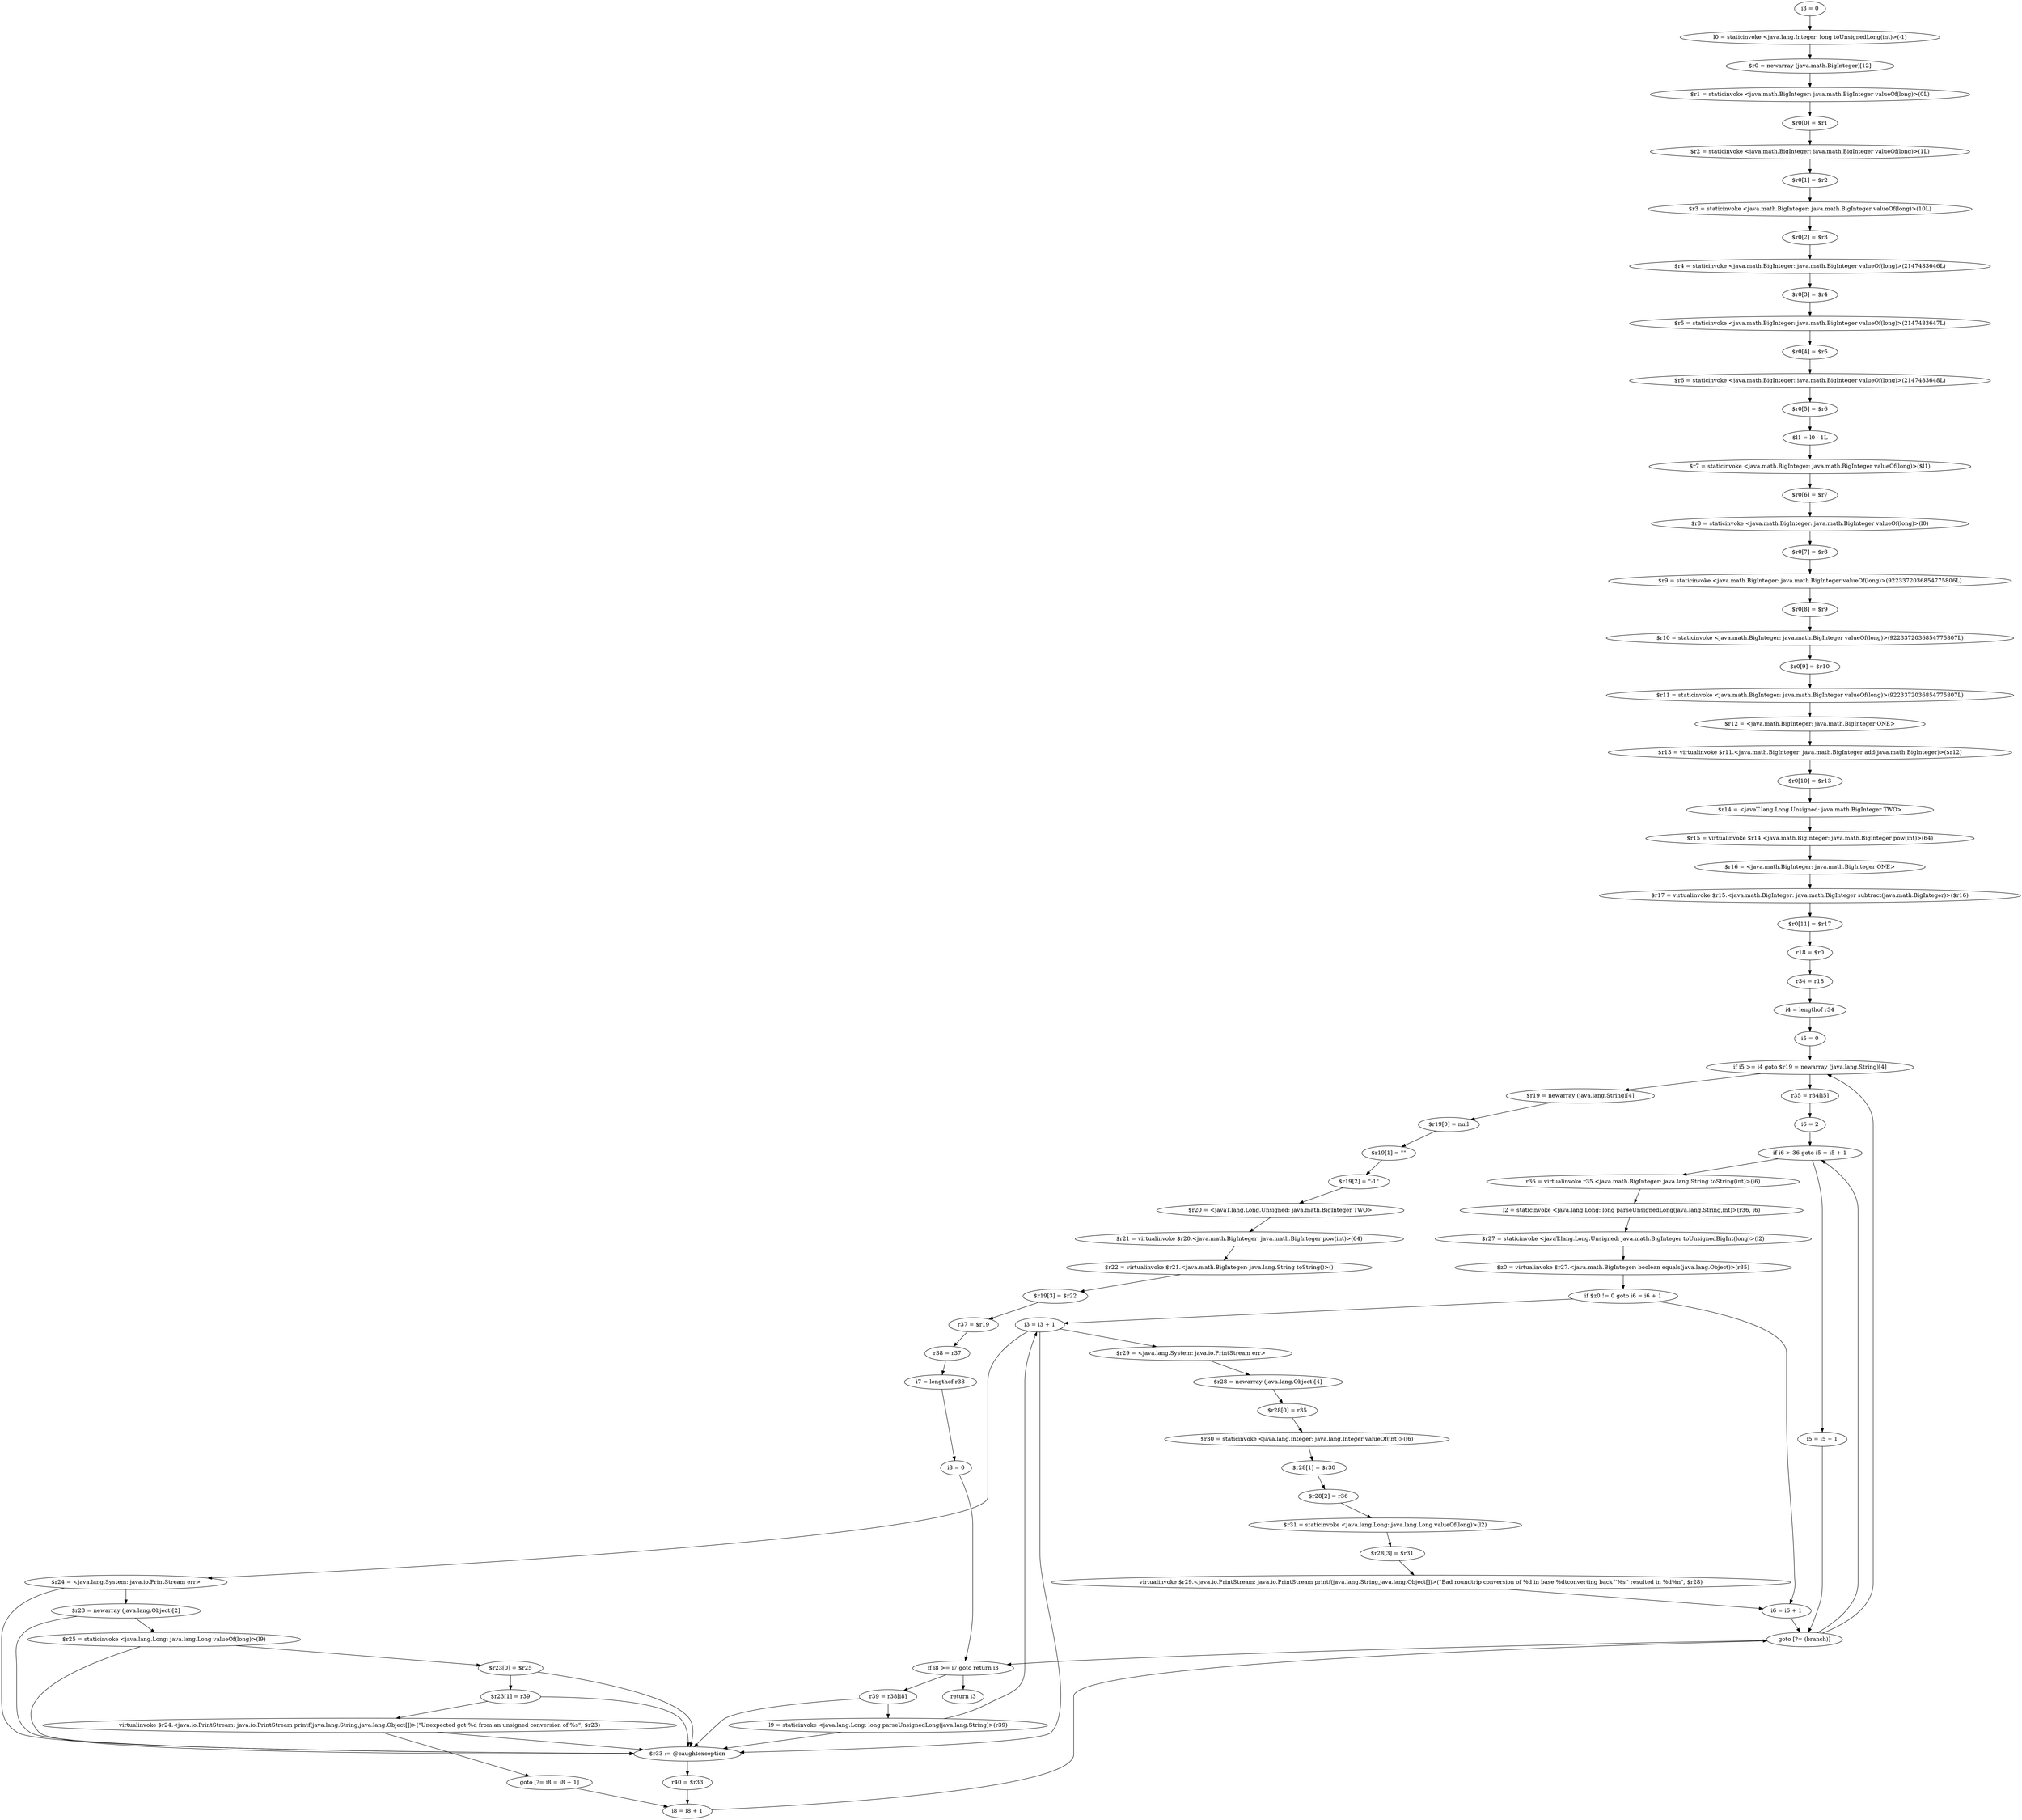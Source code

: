 digraph "unitGraph" {
    "i3 = 0"
    "l0 = staticinvoke <java.lang.Integer: long toUnsignedLong(int)>(-1)"
    "$r0 = newarray (java.math.BigInteger)[12]"
    "$r1 = staticinvoke <java.math.BigInteger: java.math.BigInteger valueOf(long)>(0L)"
    "$r0[0] = $r1"
    "$r2 = staticinvoke <java.math.BigInteger: java.math.BigInteger valueOf(long)>(1L)"
    "$r0[1] = $r2"
    "$r3 = staticinvoke <java.math.BigInteger: java.math.BigInteger valueOf(long)>(10L)"
    "$r0[2] = $r3"
    "$r4 = staticinvoke <java.math.BigInteger: java.math.BigInteger valueOf(long)>(2147483646L)"
    "$r0[3] = $r4"
    "$r5 = staticinvoke <java.math.BigInteger: java.math.BigInteger valueOf(long)>(2147483647L)"
    "$r0[4] = $r5"
    "$r6 = staticinvoke <java.math.BigInteger: java.math.BigInteger valueOf(long)>(2147483648L)"
    "$r0[5] = $r6"
    "$l1 = l0 - 1L"
    "$r7 = staticinvoke <java.math.BigInteger: java.math.BigInteger valueOf(long)>($l1)"
    "$r0[6] = $r7"
    "$r8 = staticinvoke <java.math.BigInteger: java.math.BigInteger valueOf(long)>(l0)"
    "$r0[7] = $r8"
    "$r9 = staticinvoke <java.math.BigInteger: java.math.BigInteger valueOf(long)>(9223372036854775806L)"
    "$r0[8] = $r9"
    "$r10 = staticinvoke <java.math.BigInteger: java.math.BigInteger valueOf(long)>(9223372036854775807L)"
    "$r0[9] = $r10"
    "$r11 = staticinvoke <java.math.BigInteger: java.math.BigInteger valueOf(long)>(9223372036854775807L)"
    "$r12 = <java.math.BigInteger: java.math.BigInteger ONE>"
    "$r13 = virtualinvoke $r11.<java.math.BigInteger: java.math.BigInteger add(java.math.BigInteger)>($r12)"
    "$r0[10] = $r13"
    "$r14 = <javaT.lang.Long.Unsigned: java.math.BigInteger TWO>"
    "$r15 = virtualinvoke $r14.<java.math.BigInteger: java.math.BigInteger pow(int)>(64)"
    "$r16 = <java.math.BigInteger: java.math.BigInteger ONE>"
    "$r17 = virtualinvoke $r15.<java.math.BigInteger: java.math.BigInteger subtract(java.math.BigInteger)>($r16)"
    "$r0[11] = $r17"
    "r18 = $r0"
    "r34 = r18"
    "i4 = lengthof r34"
    "i5 = 0"
    "if i5 >= i4 goto $r19 = newarray (java.lang.String)[4]"
    "r35 = r34[i5]"
    "i6 = 2"
    "if i6 > 36 goto i5 = i5 + 1"
    "r36 = virtualinvoke r35.<java.math.BigInteger: java.lang.String toString(int)>(i6)"
    "l2 = staticinvoke <java.lang.Long: long parseUnsignedLong(java.lang.String,int)>(r36, i6)"
    "$r27 = staticinvoke <javaT.lang.Long.Unsigned: java.math.BigInteger toUnsignedBigInt(long)>(l2)"
    "$z0 = virtualinvoke $r27.<java.math.BigInteger: boolean equals(java.lang.Object)>(r35)"
    "if $z0 != 0 goto i6 = i6 + 1"
    "i3 = i3 + 1"
    "$r29 = <java.lang.System: java.io.PrintStream err>"
    "$r28 = newarray (java.lang.Object)[4]"
    "$r28[0] = r35"
    "$r30 = staticinvoke <java.lang.Integer: java.lang.Integer valueOf(int)>(i6)"
    "$r28[1] = $r30"
    "$r28[2] = r36"
    "$r31 = staticinvoke <java.lang.Long: java.lang.Long valueOf(long)>(l2)"
    "$r28[3] = $r31"
    "virtualinvoke $r29.<java.io.PrintStream: java.io.PrintStream printf(java.lang.String,java.lang.Object[])>(\"Bad roundtrip conversion of %d in base %d\tconverting back \'\'%s\'\' resulted in %d%n\", $r28)"
    "i6 = i6 + 1"
    "goto [?= (branch)]"
    "i5 = i5 + 1"
    "$r19 = newarray (java.lang.String)[4]"
    "$r19[0] = null"
    "$r19[1] = \"\""
    "$r19[2] = \"-1\""
    "$r20 = <javaT.lang.Long.Unsigned: java.math.BigInteger TWO>"
    "$r21 = virtualinvoke $r20.<java.math.BigInteger: java.math.BigInteger pow(int)>(64)"
    "$r22 = virtualinvoke $r21.<java.math.BigInteger: java.lang.String toString()>()"
    "$r19[3] = $r22"
    "r37 = $r19"
    "r38 = r37"
    "i7 = lengthof r38"
    "i8 = 0"
    "if i8 >= i7 goto return i3"
    "r39 = r38[i8]"
    "l9 = staticinvoke <java.lang.Long: long parseUnsignedLong(java.lang.String)>(r39)"
    "$r24 = <java.lang.System: java.io.PrintStream err>"
    "$r23 = newarray (java.lang.Object)[2]"
    "$r25 = staticinvoke <java.lang.Long: java.lang.Long valueOf(long)>(l9)"
    "$r23[0] = $r25"
    "$r23[1] = r39"
    "virtualinvoke $r24.<java.io.PrintStream: java.io.PrintStream printf(java.lang.String,java.lang.Object[])>(\"Unexpected got %d from an unsigned conversion of %s\", $r23)"
    "goto [?= i8 = i8 + 1]"
    "$r33 := @caughtexception"
    "r40 = $r33"
    "i8 = i8 + 1"
    "return i3"
    "i3 = 0"->"l0 = staticinvoke <java.lang.Integer: long toUnsignedLong(int)>(-1)";
    "l0 = staticinvoke <java.lang.Integer: long toUnsignedLong(int)>(-1)"->"$r0 = newarray (java.math.BigInteger)[12]";
    "$r0 = newarray (java.math.BigInteger)[12]"->"$r1 = staticinvoke <java.math.BigInteger: java.math.BigInteger valueOf(long)>(0L)";
    "$r1 = staticinvoke <java.math.BigInteger: java.math.BigInteger valueOf(long)>(0L)"->"$r0[0] = $r1";
    "$r0[0] = $r1"->"$r2 = staticinvoke <java.math.BigInteger: java.math.BigInteger valueOf(long)>(1L)";
    "$r2 = staticinvoke <java.math.BigInteger: java.math.BigInteger valueOf(long)>(1L)"->"$r0[1] = $r2";
    "$r0[1] = $r2"->"$r3 = staticinvoke <java.math.BigInteger: java.math.BigInteger valueOf(long)>(10L)";
    "$r3 = staticinvoke <java.math.BigInteger: java.math.BigInteger valueOf(long)>(10L)"->"$r0[2] = $r3";
    "$r0[2] = $r3"->"$r4 = staticinvoke <java.math.BigInteger: java.math.BigInteger valueOf(long)>(2147483646L)";
    "$r4 = staticinvoke <java.math.BigInteger: java.math.BigInteger valueOf(long)>(2147483646L)"->"$r0[3] = $r4";
    "$r0[3] = $r4"->"$r5 = staticinvoke <java.math.BigInteger: java.math.BigInteger valueOf(long)>(2147483647L)";
    "$r5 = staticinvoke <java.math.BigInteger: java.math.BigInteger valueOf(long)>(2147483647L)"->"$r0[4] = $r5";
    "$r0[4] = $r5"->"$r6 = staticinvoke <java.math.BigInteger: java.math.BigInteger valueOf(long)>(2147483648L)";
    "$r6 = staticinvoke <java.math.BigInteger: java.math.BigInteger valueOf(long)>(2147483648L)"->"$r0[5] = $r6";
    "$r0[5] = $r6"->"$l1 = l0 - 1L";
    "$l1 = l0 - 1L"->"$r7 = staticinvoke <java.math.BigInteger: java.math.BigInteger valueOf(long)>($l1)";
    "$r7 = staticinvoke <java.math.BigInteger: java.math.BigInteger valueOf(long)>($l1)"->"$r0[6] = $r7";
    "$r0[6] = $r7"->"$r8 = staticinvoke <java.math.BigInteger: java.math.BigInteger valueOf(long)>(l0)";
    "$r8 = staticinvoke <java.math.BigInteger: java.math.BigInteger valueOf(long)>(l0)"->"$r0[7] = $r8";
    "$r0[7] = $r8"->"$r9 = staticinvoke <java.math.BigInteger: java.math.BigInteger valueOf(long)>(9223372036854775806L)";
    "$r9 = staticinvoke <java.math.BigInteger: java.math.BigInteger valueOf(long)>(9223372036854775806L)"->"$r0[8] = $r9";
    "$r0[8] = $r9"->"$r10 = staticinvoke <java.math.BigInteger: java.math.BigInteger valueOf(long)>(9223372036854775807L)";
    "$r10 = staticinvoke <java.math.BigInteger: java.math.BigInteger valueOf(long)>(9223372036854775807L)"->"$r0[9] = $r10";
    "$r0[9] = $r10"->"$r11 = staticinvoke <java.math.BigInteger: java.math.BigInteger valueOf(long)>(9223372036854775807L)";
    "$r11 = staticinvoke <java.math.BigInteger: java.math.BigInteger valueOf(long)>(9223372036854775807L)"->"$r12 = <java.math.BigInteger: java.math.BigInteger ONE>";
    "$r12 = <java.math.BigInteger: java.math.BigInteger ONE>"->"$r13 = virtualinvoke $r11.<java.math.BigInteger: java.math.BigInteger add(java.math.BigInteger)>($r12)";
    "$r13 = virtualinvoke $r11.<java.math.BigInteger: java.math.BigInteger add(java.math.BigInteger)>($r12)"->"$r0[10] = $r13";
    "$r0[10] = $r13"->"$r14 = <javaT.lang.Long.Unsigned: java.math.BigInteger TWO>";
    "$r14 = <javaT.lang.Long.Unsigned: java.math.BigInteger TWO>"->"$r15 = virtualinvoke $r14.<java.math.BigInteger: java.math.BigInteger pow(int)>(64)";
    "$r15 = virtualinvoke $r14.<java.math.BigInteger: java.math.BigInteger pow(int)>(64)"->"$r16 = <java.math.BigInteger: java.math.BigInteger ONE>";
    "$r16 = <java.math.BigInteger: java.math.BigInteger ONE>"->"$r17 = virtualinvoke $r15.<java.math.BigInteger: java.math.BigInteger subtract(java.math.BigInteger)>($r16)";
    "$r17 = virtualinvoke $r15.<java.math.BigInteger: java.math.BigInteger subtract(java.math.BigInteger)>($r16)"->"$r0[11] = $r17";
    "$r0[11] = $r17"->"r18 = $r0";
    "r18 = $r0"->"r34 = r18";
    "r34 = r18"->"i4 = lengthof r34";
    "i4 = lengthof r34"->"i5 = 0";
    "i5 = 0"->"if i5 >= i4 goto $r19 = newarray (java.lang.String)[4]";
    "if i5 >= i4 goto $r19 = newarray (java.lang.String)[4]"->"r35 = r34[i5]";
    "if i5 >= i4 goto $r19 = newarray (java.lang.String)[4]"->"$r19 = newarray (java.lang.String)[4]";
    "r35 = r34[i5]"->"i6 = 2";
    "i6 = 2"->"if i6 > 36 goto i5 = i5 + 1";
    "if i6 > 36 goto i5 = i5 + 1"->"r36 = virtualinvoke r35.<java.math.BigInteger: java.lang.String toString(int)>(i6)";
    "if i6 > 36 goto i5 = i5 + 1"->"i5 = i5 + 1";
    "r36 = virtualinvoke r35.<java.math.BigInteger: java.lang.String toString(int)>(i6)"->"l2 = staticinvoke <java.lang.Long: long parseUnsignedLong(java.lang.String,int)>(r36, i6)";
    "l2 = staticinvoke <java.lang.Long: long parseUnsignedLong(java.lang.String,int)>(r36, i6)"->"$r27 = staticinvoke <javaT.lang.Long.Unsigned: java.math.BigInteger toUnsignedBigInt(long)>(l2)";
    "$r27 = staticinvoke <javaT.lang.Long.Unsigned: java.math.BigInteger toUnsignedBigInt(long)>(l2)"->"$z0 = virtualinvoke $r27.<java.math.BigInteger: boolean equals(java.lang.Object)>(r35)";
    "$z0 = virtualinvoke $r27.<java.math.BigInteger: boolean equals(java.lang.Object)>(r35)"->"if $z0 != 0 goto i6 = i6 + 1";
    "if $z0 != 0 goto i6 = i6 + 1"->"i3 = i3 + 1";
    "if $z0 != 0 goto i6 = i6 + 1"->"i6 = i6 + 1";
    "i3 = i3 + 1"->"$r29 = <java.lang.System: java.io.PrintStream err>";
    "$r29 = <java.lang.System: java.io.PrintStream err>"->"$r28 = newarray (java.lang.Object)[4]";
    "$r28 = newarray (java.lang.Object)[4]"->"$r28[0] = r35";
    "$r28[0] = r35"->"$r30 = staticinvoke <java.lang.Integer: java.lang.Integer valueOf(int)>(i6)";
    "$r30 = staticinvoke <java.lang.Integer: java.lang.Integer valueOf(int)>(i6)"->"$r28[1] = $r30";
    "$r28[1] = $r30"->"$r28[2] = r36";
    "$r28[2] = r36"->"$r31 = staticinvoke <java.lang.Long: java.lang.Long valueOf(long)>(l2)";
    "$r31 = staticinvoke <java.lang.Long: java.lang.Long valueOf(long)>(l2)"->"$r28[3] = $r31";
    "$r28[3] = $r31"->"virtualinvoke $r29.<java.io.PrintStream: java.io.PrintStream printf(java.lang.String,java.lang.Object[])>(\"Bad roundtrip conversion of %d in base %d\tconverting back \'\'%s\'\' resulted in %d%n\", $r28)";
    "virtualinvoke $r29.<java.io.PrintStream: java.io.PrintStream printf(java.lang.String,java.lang.Object[])>(\"Bad roundtrip conversion of %d in base %d\tconverting back \'\'%s\'\' resulted in %d%n\", $r28)"->"i6 = i6 + 1";
    "i6 = i6 + 1"->"goto [?= (branch)]";
    "goto [?= (branch)]"->"if i6 > 36 goto i5 = i5 + 1";
    "i5 = i5 + 1"->"goto [?= (branch)]";
    "goto [?= (branch)]"->"if i5 >= i4 goto $r19 = newarray (java.lang.String)[4]";
    "$r19 = newarray (java.lang.String)[4]"->"$r19[0] = null";
    "$r19[0] = null"->"$r19[1] = \"\"";
    "$r19[1] = \"\""->"$r19[2] = \"-1\"";
    "$r19[2] = \"-1\""->"$r20 = <javaT.lang.Long.Unsigned: java.math.BigInteger TWO>";
    "$r20 = <javaT.lang.Long.Unsigned: java.math.BigInteger TWO>"->"$r21 = virtualinvoke $r20.<java.math.BigInteger: java.math.BigInteger pow(int)>(64)";
    "$r21 = virtualinvoke $r20.<java.math.BigInteger: java.math.BigInteger pow(int)>(64)"->"$r22 = virtualinvoke $r21.<java.math.BigInteger: java.lang.String toString()>()";
    "$r22 = virtualinvoke $r21.<java.math.BigInteger: java.lang.String toString()>()"->"$r19[3] = $r22";
    "$r19[3] = $r22"->"r37 = $r19";
    "r37 = $r19"->"r38 = r37";
    "r38 = r37"->"i7 = lengthof r38";
    "i7 = lengthof r38"->"i8 = 0";
    "i8 = 0"->"if i8 >= i7 goto return i3";
    "if i8 >= i7 goto return i3"->"r39 = r38[i8]";
    "if i8 >= i7 goto return i3"->"return i3";
    "r39 = r38[i8]"->"l9 = staticinvoke <java.lang.Long: long parseUnsignedLong(java.lang.String)>(r39)";
    "r39 = r38[i8]"->"$r33 := @caughtexception";
    "l9 = staticinvoke <java.lang.Long: long parseUnsignedLong(java.lang.String)>(r39)"->"i3 = i3 + 1";
    "l9 = staticinvoke <java.lang.Long: long parseUnsignedLong(java.lang.String)>(r39)"->"$r33 := @caughtexception";
    "i3 = i3 + 1"->"$r24 = <java.lang.System: java.io.PrintStream err>";
    "i3 = i3 + 1"->"$r33 := @caughtexception";
    "$r24 = <java.lang.System: java.io.PrintStream err>"->"$r23 = newarray (java.lang.Object)[2]";
    "$r24 = <java.lang.System: java.io.PrintStream err>"->"$r33 := @caughtexception";
    "$r23 = newarray (java.lang.Object)[2]"->"$r25 = staticinvoke <java.lang.Long: java.lang.Long valueOf(long)>(l9)";
    "$r23 = newarray (java.lang.Object)[2]"->"$r33 := @caughtexception";
    "$r25 = staticinvoke <java.lang.Long: java.lang.Long valueOf(long)>(l9)"->"$r23[0] = $r25";
    "$r25 = staticinvoke <java.lang.Long: java.lang.Long valueOf(long)>(l9)"->"$r33 := @caughtexception";
    "$r23[0] = $r25"->"$r23[1] = r39";
    "$r23[0] = $r25"->"$r33 := @caughtexception";
    "$r23[1] = r39"->"virtualinvoke $r24.<java.io.PrintStream: java.io.PrintStream printf(java.lang.String,java.lang.Object[])>(\"Unexpected got %d from an unsigned conversion of %s\", $r23)";
    "$r23[1] = r39"->"$r33 := @caughtexception";
    "virtualinvoke $r24.<java.io.PrintStream: java.io.PrintStream printf(java.lang.String,java.lang.Object[])>(\"Unexpected got %d from an unsigned conversion of %s\", $r23)"->"goto [?= i8 = i8 + 1]";
    "virtualinvoke $r24.<java.io.PrintStream: java.io.PrintStream printf(java.lang.String,java.lang.Object[])>(\"Unexpected got %d from an unsigned conversion of %s\", $r23)"->"$r33 := @caughtexception";
    "goto [?= i8 = i8 + 1]"->"i8 = i8 + 1";
    "$r33 := @caughtexception"->"r40 = $r33";
    "r40 = $r33"->"i8 = i8 + 1";
    "i8 = i8 + 1"->"goto [?= (branch)]";
    "goto [?= (branch)]"->"if i8 >= i7 goto return i3";
}
